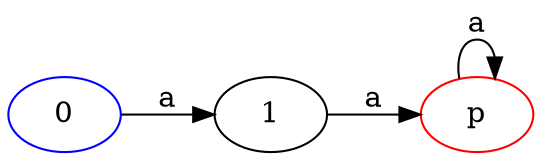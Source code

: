 digraph {
	rankdir=LR
	p [color=red]
	p -> p [label=a]
	1
	1 -> p [label=a]
	0 [color=blue]
	0 -> 1 [label=a]
}
